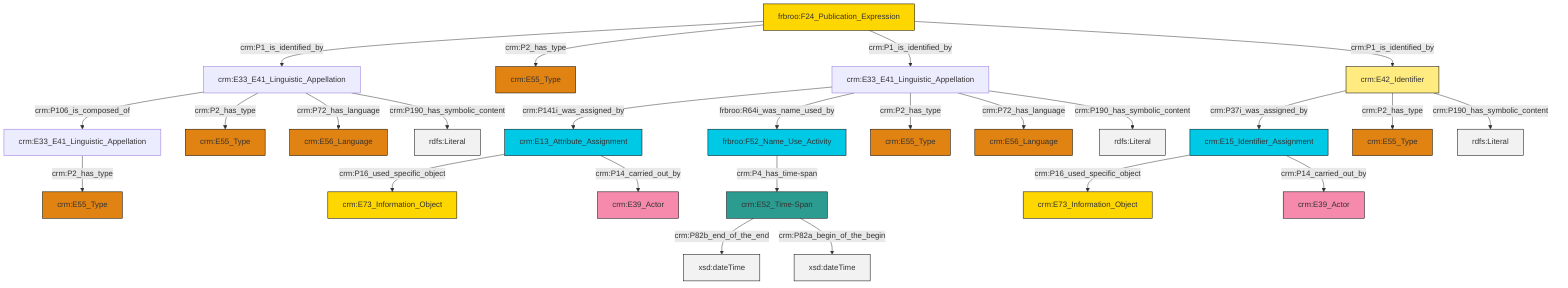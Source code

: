 graph TD
classDef Literal fill:#f2f2f2,stroke:#000000;
classDef CRM_Entity fill:#FFFFFF,stroke:#000000;
classDef Temporal_Entity fill:#00C9E6, stroke:#000000;
classDef Type fill:#E18312, stroke:#000000;
classDef Time-Span fill:#2C9C91, stroke:#000000;
classDef Appellation fill:#FFEB7F, stroke:#000000;
classDef Place fill:#008836, stroke:#000000;
classDef Persistent_Item fill:#B266B2, stroke:#000000;
classDef Conceptual_Object fill:#FFD700, stroke:#000000;
classDef Physical_Thing fill:#D2B48C, stroke:#000000;
classDef Actor fill:#f58aad, stroke:#000000;
classDef PC_Classes fill:#4ce600, stroke:#000000;
classDef Multi fill:#cccccc,stroke:#000000;

0["frbroo:F52_Name_Use_Activity"]:::Temporal_Entity -->|crm:P4_has_time-span| 1["crm:E52_Time-Span"]:::Time-Span
2["crm:E33_E41_Linguistic_Appellation"]:::Default -->|crm:P106_is_composed_of| 3["crm:E33_E41_Linguistic_Appellation"]:::Default
4["frbroo:F24_Publication_Expression"]:::Conceptual_Object -->|crm:P1_is_identified_by| 2["crm:E33_E41_Linguistic_Appellation"]:::Default
7["crm:E13_Attribute_Assignment"]:::Temporal_Entity -->|crm:P16_used_specific_object| 9["crm:E73_Information_Object"]:::Conceptual_Object
10["crm:E15_Identifier_Assignment"]:::Temporal_Entity -->|crm:P16_used_specific_object| 11["crm:E73_Information_Object"]:::Conceptual_Object
2["crm:E33_E41_Linguistic_Appellation"]:::Default -->|crm:P2_has_type| 14["crm:E55_Type"]:::Type
15["crm:E33_E41_Linguistic_Appellation"]:::Default -->|crm:P141i_was_assigned_by| 7["crm:E13_Attribute_Assignment"]:::Temporal_Entity
15["crm:E33_E41_Linguistic_Appellation"]:::Default -->|frbroo:R64i_was_name_used_by| 0["frbroo:F52_Name_Use_Activity"]:::Temporal_Entity
19["crm:E42_Identifier"]:::Appellation -->|crm:P37i_was_assigned_by| 10["crm:E15_Identifier_Assignment"]:::Temporal_Entity
19["crm:E42_Identifier"]:::Appellation -->|crm:P2_has_type| 17["crm:E55_Type"]:::Type
19["crm:E42_Identifier"]:::Appellation -->|crm:P190_has_symbolic_content| 20[rdfs:Literal]:::Literal
3["crm:E33_E41_Linguistic_Appellation"]:::Default -->|crm:P2_has_type| 25["crm:E55_Type"]:::Type
1["crm:E52_Time-Span"]:::Time-Span -->|crm:P82b_end_of_the_end| 26[xsd:dateTime]:::Literal
7["crm:E13_Attribute_Assignment"]:::Temporal_Entity -->|crm:P14_carried_out_by| 27["crm:E39_Actor"]:::Actor
15["crm:E33_E41_Linguistic_Appellation"]:::Default -->|crm:P2_has_type| 5["crm:E55_Type"]:::Type
4["frbroo:F24_Publication_Expression"]:::Conceptual_Object -->|crm:P2_has_type| 31["crm:E55_Type"]:::Type
15["crm:E33_E41_Linguistic_Appellation"]:::Default -->|crm:P72_has_language| 34["crm:E56_Language"]:::Type
4["frbroo:F24_Publication_Expression"]:::Conceptual_Object -->|crm:P1_is_identified_by| 15["crm:E33_E41_Linguistic_Appellation"]:::Default
10["crm:E15_Identifier_Assignment"]:::Temporal_Entity -->|crm:P14_carried_out_by| 22["crm:E39_Actor"]:::Actor
2["crm:E33_E41_Linguistic_Appellation"]:::Default -->|crm:P72_has_language| 39["crm:E56_Language"]:::Type
4["frbroo:F24_Publication_Expression"]:::Conceptual_Object -->|crm:P1_is_identified_by| 19["crm:E42_Identifier"]:::Appellation
2["crm:E33_E41_Linguistic_Appellation"]:::Default -->|crm:P190_has_symbolic_content| 43[rdfs:Literal]:::Literal
1["crm:E52_Time-Span"]:::Time-Span -->|crm:P82a_begin_of_the_begin| 44[xsd:dateTime]:::Literal
15["crm:E33_E41_Linguistic_Appellation"]:::Default -->|crm:P190_has_symbolic_content| 45[rdfs:Literal]:::Literal